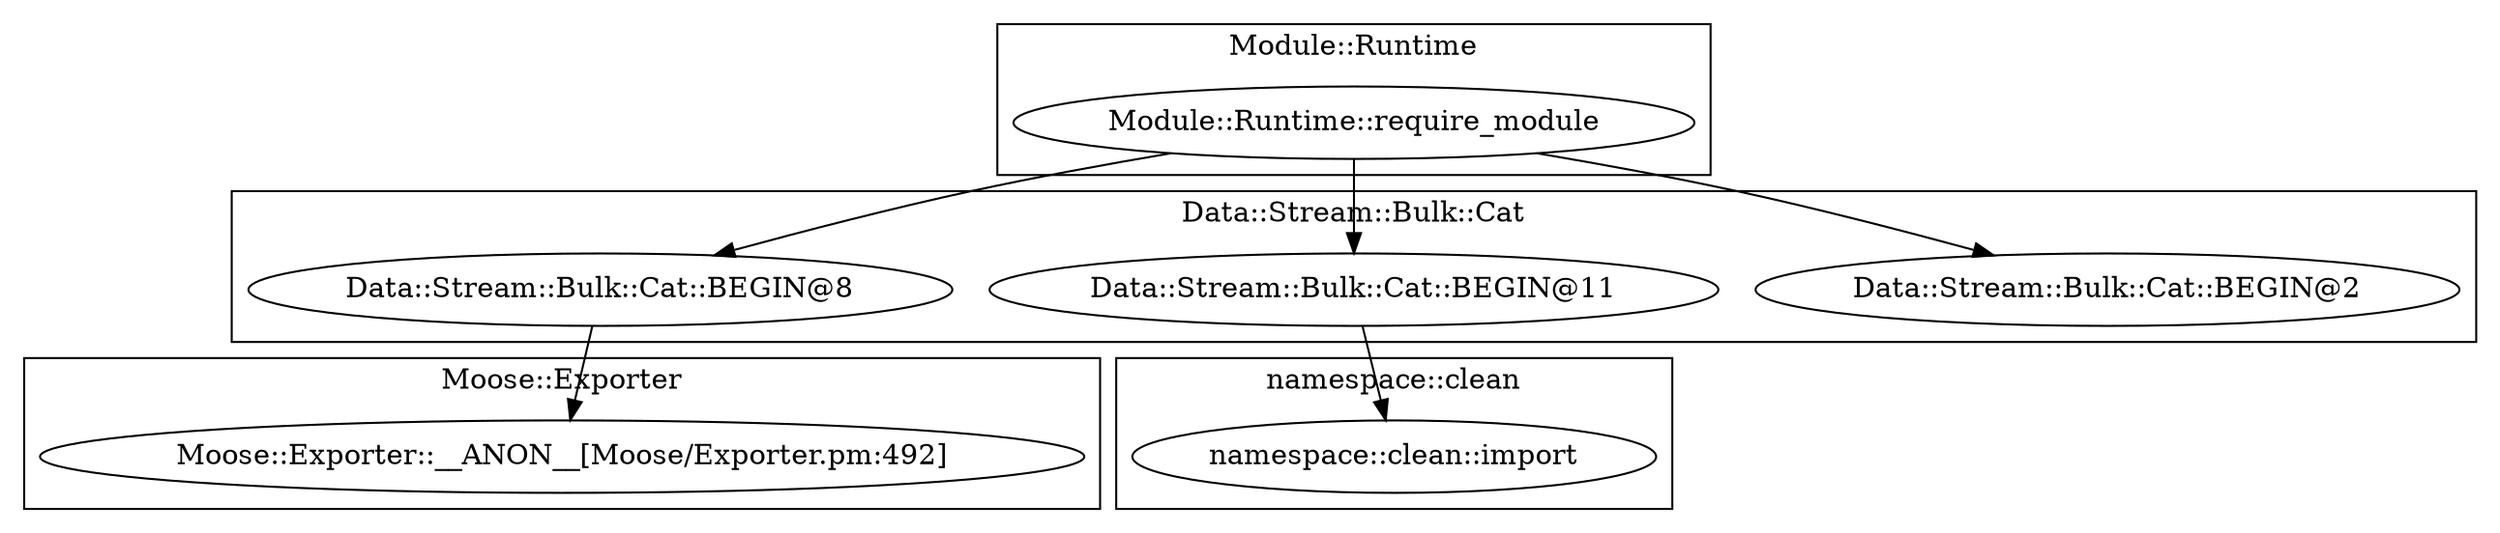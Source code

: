 digraph {
graph [overlap=false]
subgraph cluster_namespace_clean {
	label="namespace::clean";
	"namespace::clean::import";
}
subgraph cluster_Data_Stream_Bulk_Cat {
	label="Data::Stream::Bulk::Cat";
	"Data::Stream::Bulk::Cat::BEGIN@2";
	"Data::Stream::Bulk::Cat::BEGIN@8";
	"Data::Stream::Bulk::Cat::BEGIN@11";
}
subgraph cluster_Module_Runtime {
	label="Module::Runtime";
	"Module::Runtime::require_module";
}
subgraph cluster_Moose_Exporter {
	label="Moose::Exporter";
	"Moose::Exporter::__ANON__[Moose/Exporter.pm:492]";
}
"Module::Runtime::require_module" -> "Data::Stream::Bulk::Cat::BEGIN@8";
"Data::Stream::Bulk::Cat::BEGIN@11" -> "namespace::clean::import";
"Data::Stream::Bulk::Cat::BEGIN@8" -> "Moose::Exporter::__ANON__[Moose/Exporter.pm:492]";
"Module::Runtime::require_module" -> "Data::Stream::Bulk::Cat::BEGIN@11";
"Module::Runtime::require_module" -> "Data::Stream::Bulk::Cat::BEGIN@2";
}
